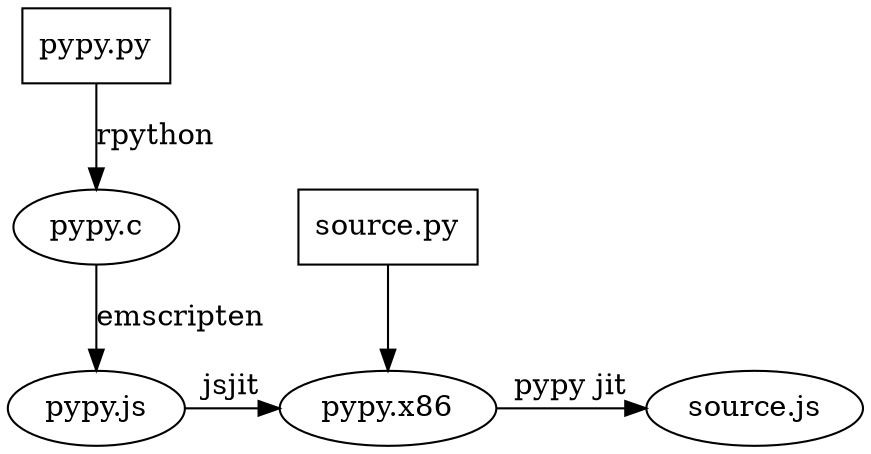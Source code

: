 digraph G {
  "pypy.py" [shape=box];
  "pypy.py" -> "pypy.c" [label=rpython];
  "pypy.c" -> "pypy.js" [label=emscripten];
  "pypy.js" -> "pypy.x86" [label=jsjit];
  "source.py" [shape=box];
  "source.py" -> "pypy.x86";
  "pypy.x86" -> "source.js" [label="pypy jit"];
  {rank = same; "pypy.js"[group=g1]; "pypy.x86"[group=g2]; "source.js"[group=g3];}
}
